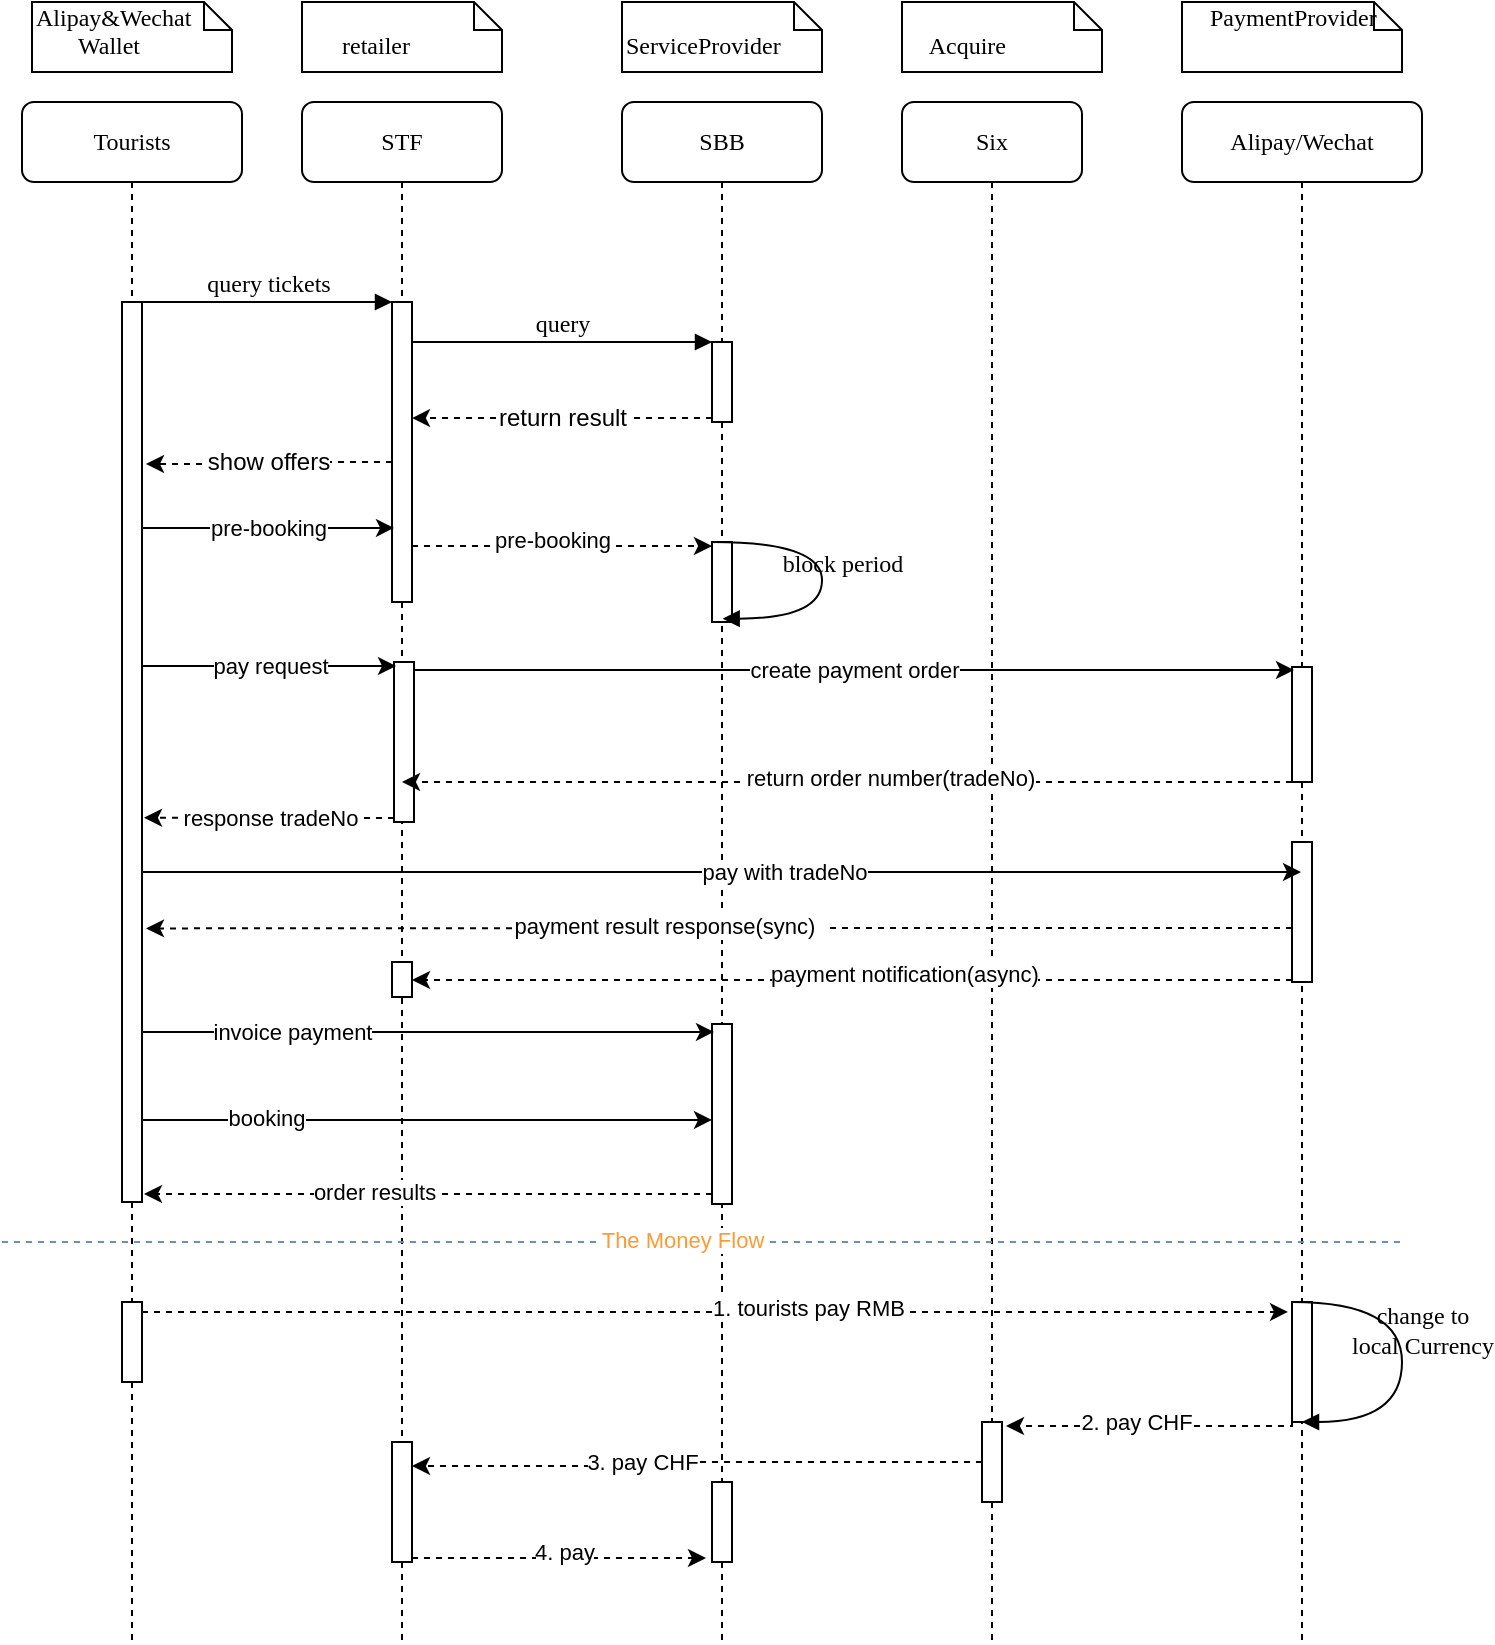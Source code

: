 <mxfile version="12.9.13" type="github">
  <diagram name="Page-1" id="13e1069c-82ec-6db2-03f1-153e76fe0fe0">
    <mxGraphModel dx="2066" dy="1122" grid="1" gridSize="10" guides="1" tooltips="1" connect="1" arrows="1" fold="1" page="1" pageScale="1" pageWidth="1100" pageHeight="850" background="#ffffff" math="0" shadow="0">
      <root>
        <mxCell id="0" />
        <mxCell id="1" parent="0" />
        <mxCell id="7baba1c4bc27f4b0-2" value="STF" style="shape=umlLifeline;perimeter=lifelinePerimeter;whiteSpace=wrap;html=1;container=1;collapsible=0;recursiveResize=0;outlineConnect=0;rounded=1;shadow=0;comic=0;labelBackgroundColor=none;strokeWidth=1;fontFamily=Verdana;fontSize=12;align=center;" parent="1" vertex="1">
          <mxGeometry x="240" y="80" width="100" height="770" as="geometry" />
        </mxCell>
        <mxCell id="7baba1c4bc27f4b0-10" value="" style="html=1;points=[];perimeter=orthogonalPerimeter;rounded=0;shadow=0;comic=0;labelBackgroundColor=none;strokeWidth=1;fontFamily=Verdana;fontSize=12;align=center;" parent="7baba1c4bc27f4b0-2" vertex="1">
          <mxGeometry x="45" y="100" width="10" height="150" as="geometry" />
        </mxCell>
        <mxCell id="MXNp8doz9g4JOgykyrta-18" value="" style="html=1;points=[];perimeter=orthogonalPerimeter;rounded=0;shadow=0;comic=0;labelBackgroundColor=none;strokeWidth=1;fontFamily=Verdana;fontSize=12;align=center;" parent="7baba1c4bc27f4b0-2" vertex="1">
          <mxGeometry x="45" y="670" width="10" height="60" as="geometry" />
        </mxCell>
        <mxCell id="wP7pWL4S9myETAtf0YC0-2" value="" style="html=1;points=[];perimeter=orthogonalPerimeter;rounded=0;shadow=0;comic=0;labelBackgroundColor=none;strokeWidth=1;fontFamily=Verdana;fontSize=12;align=center;" vertex="1" parent="7baba1c4bc27f4b0-2">
          <mxGeometry x="46" y="280" width="10" height="80" as="geometry" />
        </mxCell>
        <mxCell id="wP7pWL4S9myETAtf0YC0-34" value="" style="html=1;points=[];perimeter=orthogonalPerimeter;rounded=0;shadow=0;comic=0;labelBackgroundColor=none;strokeWidth=1;fontFamily=Verdana;fontSize=12;align=center;" vertex="1" parent="7baba1c4bc27f4b0-2">
          <mxGeometry x="45" y="430" width="10" height="17.5" as="geometry" />
        </mxCell>
        <mxCell id="7baba1c4bc27f4b0-3" value="SBB" style="shape=umlLifeline;perimeter=lifelinePerimeter;whiteSpace=wrap;html=1;container=1;collapsible=0;recursiveResize=0;outlineConnect=0;rounded=1;shadow=0;comic=0;labelBackgroundColor=none;strokeWidth=1;fontFamily=Verdana;fontSize=12;align=center;" parent="1" vertex="1">
          <mxGeometry x="400" y="80" width="100" height="770" as="geometry" />
        </mxCell>
        <mxCell id="7baba1c4bc27f4b0-13" value="" style="html=1;points=[];perimeter=orthogonalPerimeter;rounded=0;shadow=0;comic=0;labelBackgroundColor=none;strokeWidth=1;fontFamily=Verdana;fontSize=12;align=center;" parent="7baba1c4bc27f4b0-3" vertex="1">
          <mxGeometry x="45" y="120" width="10" height="40" as="geometry" />
        </mxCell>
        <mxCell id="PMj7mMXIZFLnY1z-UeWY-13" value="" style="html=1;points=[];perimeter=orthogonalPerimeter;rounded=0;shadow=0;comic=0;labelBackgroundColor=none;strokeWidth=1;fontFamily=Verdana;fontSize=12;align=center;" parent="7baba1c4bc27f4b0-3" vertex="1">
          <mxGeometry x="45" y="220" width="10" height="40" as="geometry" />
        </mxCell>
        <mxCell id="7baba1c4bc27f4b0-22" value="" style="html=1;points=[];perimeter=orthogonalPerimeter;rounded=0;shadow=0;comic=0;labelBackgroundColor=none;strokeWidth=1;fontFamily=Verdana;fontSize=12;align=center;" parent="7baba1c4bc27f4b0-3" vertex="1">
          <mxGeometry x="45" y="461" width="10" height="90" as="geometry" />
        </mxCell>
        <mxCell id="MXNp8doz9g4JOgykyrta-33" value="" style="html=1;points=[];perimeter=orthogonalPerimeter;rounded=0;shadow=0;comic=0;labelBackgroundColor=none;strokeWidth=1;fontFamily=Verdana;fontSize=12;align=center;" parent="7baba1c4bc27f4b0-3" vertex="1">
          <mxGeometry x="45" y="690" width="10" height="40" as="geometry" />
        </mxCell>
        <mxCell id="7baba1c4bc27f4b0-4" value="Six" style="shape=umlLifeline;perimeter=lifelinePerimeter;whiteSpace=wrap;html=1;container=1;collapsible=0;recursiveResize=0;outlineConnect=0;rounded=1;shadow=0;comic=0;labelBackgroundColor=none;strokeWidth=1;fontFamily=Verdana;fontSize=12;align=center;" parent="1" vertex="1">
          <mxGeometry x="540" y="80" width="90" height="770" as="geometry" />
        </mxCell>
        <mxCell id="MXNp8doz9g4JOgykyrta-28" value="" style="html=1;points=[];perimeter=orthogonalPerimeter;rounded=0;shadow=0;comic=0;labelBackgroundColor=none;strokeWidth=1;fontFamily=Verdana;fontSize=12;align=center;" parent="7baba1c4bc27f4b0-4" vertex="1">
          <mxGeometry x="40" y="660" width="10" height="40" as="geometry" />
        </mxCell>
        <mxCell id="7baba1c4bc27f4b0-5" value="Alipay/Wechat" style="shape=umlLifeline;perimeter=lifelinePerimeter;whiteSpace=wrap;html=1;container=1;collapsible=0;recursiveResize=0;outlineConnect=0;rounded=1;shadow=0;comic=0;labelBackgroundColor=none;strokeWidth=1;fontFamily=Verdana;fontSize=12;align=center;" parent="1" vertex="1">
          <mxGeometry x="680" y="80" width="120" height="770" as="geometry" />
        </mxCell>
        <mxCell id="7baba1c4bc27f4b0-19" value="" style="html=1;points=[];perimeter=orthogonalPerimeter;rounded=0;shadow=0;comic=0;labelBackgroundColor=none;strokeWidth=1;fontFamily=Verdana;fontSize=12;align=center;" parent="7baba1c4bc27f4b0-5" vertex="1">
          <mxGeometry x="55" y="282.5" width="10" height="57.5" as="geometry" />
        </mxCell>
        <mxCell id="MXNp8doz9g4JOgykyrta-20" value="" style="html=1;points=[];perimeter=orthogonalPerimeter;rounded=0;shadow=0;comic=0;labelBackgroundColor=none;strokeWidth=1;fontFamily=Verdana;fontSize=12;align=center;" parent="7baba1c4bc27f4b0-5" vertex="1">
          <mxGeometry x="55" y="600" width="10" height="60" as="geometry" />
        </mxCell>
        <mxCell id="wP7pWL4S9myETAtf0YC0-25" value="" style="html=1;points=[];perimeter=orthogonalPerimeter;rounded=0;shadow=0;comic=0;labelBackgroundColor=none;strokeWidth=1;fontFamily=Verdana;fontSize=12;align=center;" vertex="1" parent="7baba1c4bc27f4b0-5">
          <mxGeometry x="55" y="370" width="10" height="70" as="geometry" />
        </mxCell>
        <mxCell id="7baba1c4bc27f4b0-8" value="Tourists" style="shape=umlLifeline;perimeter=lifelinePerimeter;whiteSpace=wrap;html=1;container=1;collapsible=0;recursiveResize=0;outlineConnect=0;rounded=1;shadow=0;comic=0;labelBackgroundColor=none;strokeWidth=1;fontFamily=Verdana;fontSize=12;align=center;" parent="1" vertex="1">
          <mxGeometry x="100" y="80" width="110" height="770" as="geometry" />
        </mxCell>
        <mxCell id="7baba1c4bc27f4b0-9" value="" style="html=1;points=[];perimeter=orthogonalPerimeter;rounded=0;shadow=0;comic=0;labelBackgroundColor=none;strokeWidth=1;fontFamily=Verdana;fontSize=12;align=center;" parent="7baba1c4bc27f4b0-8" vertex="1">
          <mxGeometry x="50" y="100" width="10" height="450" as="geometry" />
        </mxCell>
        <mxCell id="7baba1c4bc27f4b0-37" value="" style="html=1;points=[];perimeter=orthogonalPerimeter;rounded=0;shadow=0;comic=0;labelBackgroundColor=none;strokeWidth=1;fontFamily=Verdana;fontSize=12;align=center;" parent="7baba1c4bc27f4b0-8" vertex="1">
          <mxGeometry x="50" y="600" width="10" height="40" as="geometry" />
        </mxCell>
        <mxCell id="7baba1c4bc27f4b0-11" value="query tickets" style="html=1;verticalAlign=bottom;endArrow=block;entryX=0;entryY=0;labelBackgroundColor=none;fontFamily=Verdana;fontSize=12;edgeStyle=elbowEdgeStyle;elbow=vertical;" parent="1" source="7baba1c4bc27f4b0-9" target="7baba1c4bc27f4b0-10" edge="1">
          <mxGeometry relative="1" as="geometry">
            <mxPoint x="220" y="190" as="sourcePoint" />
          </mxGeometry>
        </mxCell>
        <mxCell id="7baba1c4bc27f4b0-14" value="query" style="html=1;verticalAlign=bottom;endArrow=block;entryX=0;entryY=0;labelBackgroundColor=none;fontFamily=Verdana;fontSize=12;edgeStyle=elbowEdgeStyle;elbow=vertical;" parent="1" source="7baba1c4bc27f4b0-10" target="7baba1c4bc27f4b0-13" edge="1">
          <mxGeometry relative="1" as="geometry">
            <mxPoint x="370" y="200" as="sourcePoint" />
          </mxGeometry>
        </mxCell>
        <mxCell id="7baba1c4bc27f4b0-45" value="&amp;nbsp;&lt;br&gt;&amp;nbsp; &amp;nbsp; &amp;nbsp; retailer" style="shape=note;whiteSpace=wrap;html=1;size=14;verticalAlign=top;align=left;spacingTop=-6;rounded=0;shadow=0;comic=0;labelBackgroundColor=none;strokeWidth=1;fontFamily=Verdana;fontSize=12" parent="1" vertex="1">
          <mxGeometry x="240" y="30" width="100" height="35" as="geometry" />
        </mxCell>
        <mxCell id="7baba1c4bc27f4b0-46" value="&lt;br&gt;&amp;nbsp; &amp;nbsp; Acquire" style="shape=note;whiteSpace=wrap;html=1;size=14;verticalAlign=top;align=left;spacingTop=-6;rounded=0;shadow=0;comic=0;labelBackgroundColor=none;strokeWidth=1;fontFamily=Verdana;fontSize=12" parent="1" vertex="1">
          <mxGeometry x="540" y="30" width="100" height="35" as="geometry" />
        </mxCell>
        <mxCell id="PMj7mMXIZFLnY1z-UeWY-1" value="Alipay&amp;amp;Wechat&lt;br&gt;&amp;nbsp; &amp;nbsp; &amp;nbsp; &amp;nbsp;Wallet" style="shape=note;whiteSpace=wrap;html=1;size=14;verticalAlign=top;align=left;spacingTop=-6;rounded=0;shadow=0;comic=0;labelBackgroundColor=none;strokeWidth=1;fontFamily=Verdana;fontSize=12" parent="1" vertex="1">
          <mxGeometry x="105" y="30" width="100" height="35" as="geometry" />
        </mxCell>
        <mxCell id="PMj7mMXIZFLnY1z-UeWY-11" value="&lt;br&gt;ServiceProvider" style="shape=note;whiteSpace=wrap;html=1;size=14;verticalAlign=top;align=left;spacingTop=-6;rounded=0;shadow=0;comic=0;labelBackgroundColor=none;strokeWidth=1;fontFamily=Verdana;fontSize=12" parent="1" vertex="1">
          <mxGeometry x="400" y="30" width="100" height="35" as="geometry" />
        </mxCell>
        <mxCell id="PMj7mMXIZFLnY1z-UeWY-12" value="&amp;nbsp; &amp;nbsp; PaymentProvider" style="shape=note;whiteSpace=wrap;html=1;size=14;verticalAlign=top;align=left;spacingTop=-6;rounded=0;shadow=0;comic=0;labelBackgroundColor=none;strokeWidth=1;fontFamily=Verdana;fontSize=12" parent="1" vertex="1">
          <mxGeometry x="680" y="30" width="110" height="35" as="geometry" />
        </mxCell>
        <mxCell id="PMj7mMXIZFLnY1z-UeWY-16" value="block period" style="html=1;verticalAlign=bottom;endArrow=block;labelBackgroundColor=none;fontFamily=Verdana;fontSize=12;elbow=vertical;edgeStyle=orthogonalEdgeStyle;curved=1;entryX=1;entryY=0.286;entryPerimeter=0;exitX=1.038;exitY=0.345;exitPerimeter=0;" parent="1" edge="1">
          <mxGeometry x="0.047" y="10" relative="1" as="geometry">
            <mxPoint x="445.333" y="300" as="sourcePoint" />
            <mxPoint x="450.333" y="338.333" as="targetPoint" />
            <Array as="points">
              <mxPoint x="500" y="300" />
              <mxPoint x="500" y="338" />
            </Array>
            <mxPoint as="offset" />
          </mxGeometry>
        </mxCell>
        <mxCell id="MXNp8doz9g4JOgykyrta-7" style="edgeStyle=orthogonalEdgeStyle;rounded=0;orthogonalLoop=1;jettySize=auto;html=1;entryX=0.1;entryY=0.044;entryDx=0;entryDy=0;entryPerimeter=0;" parent="1" target="7baba1c4bc27f4b0-22" edge="1">
          <mxGeometry relative="1" as="geometry">
            <Array as="points">
              <mxPoint x="160" y="545" />
            </Array>
            <mxPoint x="160" y="529" as="sourcePoint" />
          </mxGeometry>
        </mxCell>
        <mxCell id="MXNp8doz9g4JOgykyrta-8" value="invoice payment" style="edgeLabel;html=1;align=center;verticalAlign=middle;resizable=0;points=[];" parent="MXNp8doz9g4JOgykyrta-7" vertex="1" connectable="0">
          <mxGeometry x="-0.402" relative="1" as="geometry">
            <mxPoint as="offset" />
          </mxGeometry>
        </mxCell>
        <mxCell id="MXNp8doz9g4JOgykyrta-9" style="edgeStyle=orthogonalEdgeStyle;rounded=0;orthogonalLoop=1;jettySize=auto;html=1;entryX=0;entryY=0.533;entryDx=0;entryDy=0;entryPerimeter=0;" parent="1" target="7baba1c4bc27f4b0-22" edge="1">
          <mxGeometry relative="1" as="geometry">
            <Array as="points">
              <mxPoint x="160" y="589" />
            </Array>
            <mxPoint x="160" y="573" as="sourcePoint" />
          </mxGeometry>
        </mxCell>
        <mxCell id="MXNp8doz9g4JOgykyrta-10" value="booking" style="edgeLabel;html=1;align=center;verticalAlign=middle;resizable=0;points=[];" parent="MXNp8doz9g4JOgykyrta-9" vertex="1" connectable="0">
          <mxGeometry x="-0.483" y="1" relative="1" as="geometry">
            <mxPoint as="offset" />
          </mxGeometry>
        </mxCell>
        <mxCell id="MXNp8doz9g4JOgykyrta-16" value="" style="endArrow=none;dashed=1;html=1;fillColor=#dae8fc;strokeColor=#6c8ebf;" parent="1" edge="1">
          <mxGeometry width="50" height="50" relative="1" as="geometry">
            <mxPoint x="90" y="650" as="sourcePoint" />
            <mxPoint x="790" y="650" as="targetPoint" />
          </mxGeometry>
        </mxCell>
        <mxCell id="MXNp8doz9g4JOgykyrta-17" value="&lt;font color=&quot;#ff9933&quot;&gt;The Money Flow&lt;/font&gt;" style="edgeLabel;html=1;align=center;verticalAlign=middle;resizable=0;points=[];" parent="MXNp8doz9g4JOgykyrta-16" vertex="1" connectable="0">
          <mxGeometry x="-0.03" y="1" relative="1" as="geometry">
            <mxPoint as="offset" />
          </mxGeometry>
        </mxCell>
        <mxCell id="MXNp8doz9g4JOgykyrta-25" value="change to &lt;br&gt;local Currency" style="html=1;verticalAlign=bottom;endArrow=block;labelBackgroundColor=none;fontFamily=Verdana;fontSize=12;elbow=vertical;edgeStyle=orthogonalEdgeStyle;curved=1;exitX=1.038;exitY=0.345;exitPerimeter=0;" parent="1" edge="1">
          <mxGeometry x="0.047" y="10" relative="1" as="geometry">
            <mxPoint x="735.333" y="680" as="sourcePoint" />
            <mxPoint x="740" y="740" as="targetPoint" />
            <Array as="points">
              <mxPoint x="790" y="680" />
              <mxPoint x="790" y="740" />
            </Array>
            <mxPoint as="offset" />
          </mxGeometry>
        </mxCell>
        <mxCell id="MXNp8doz9g4JOgykyrta-26" style="edgeStyle=orthogonalEdgeStyle;rounded=0;orthogonalLoop=1;jettySize=auto;html=1;entryX=-0.2;entryY=0.083;entryDx=0;entryDy=0;entryPerimeter=0;dashed=1;" parent="1" source="7baba1c4bc27f4b0-37" target="MXNp8doz9g4JOgykyrta-20" edge="1">
          <mxGeometry relative="1" as="geometry">
            <Array as="points">
              <mxPoint x="300" y="685" />
              <mxPoint x="300" y="685" />
            </Array>
          </mxGeometry>
        </mxCell>
        <mxCell id="MXNp8doz9g4JOgykyrta-27" value="1. tourists pay RMB" style="edgeLabel;html=1;align=center;verticalAlign=middle;resizable=0;points=[];" parent="MXNp8doz9g4JOgykyrta-26" vertex="1" connectable="0">
          <mxGeometry x="0.162" y="2" relative="1" as="geometry">
            <mxPoint as="offset" />
          </mxGeometry>
        </mxCell>
        <mxCell id="MXNp8doz9g4JOgykyrta-29" style="edgeStyle=orthogonalEdgeStyle;rounded=0;orthogonalLoop=1;jettySize=auto;html=1;entryX=1.2;entryY=0.05;entryDx=0;entryDy=0;entryPerimeter=0;dashed=1;" parent="1" source="MXNp8doz9g4JOgykyrta-20" target="MXNp8doz9g4JOgykyrta-28" edge="1">
          <mxGeometry relative="1" as="geometry">
            <Array as="points">
              <mxPoint x="735" y="742" />
            </Array>
          </mxGeometry>
        </mxCell>
        <mxCell id="MXNp8doz9g4JOgykyrta-30" value="2. pay CHF" style="edgeLabel;html=1;align=center;verticalAlign=middle;resizable=0;points=[];" parent="MXNp8doz9g4JOgykyrta-29" vertex="1" connectable="0">
          <mxGeometry x="0.452" y="-2" relative="1" as="geometry">
            <mxPoint x="25" as="offset" />
          </mxGeometry>
        </mxCell>
        <mxCell id="MXNp8doz9g4JOgykyrta-31" style="edgeStyle=orthogonalEdgeStyle;rounded=0;orthogonalLoop=1;jettySize=auto;html=1;entryX=1;entryY=0.2;entryDx=0;entryDy=0;entryPerimeter=0;dashed=1;" parent="1" source="MXNp8doz9g4JOgykyrta-28" target="MXNp8doz9g4JOgykyrta-18" edge="1">
          <mxGeometry relative="1" as="geometry">
            <Array as="points">
              <mxPoint x="438" y="760" />
              <mxPoint x="438" y="762" />
            </Array>
          </mxGeometry>
        </mxCell>
        <mxCell id="MXNp8doz9g4JOgykyrta-32" value="3. pay CHF" style="edgeLabel;html=1;align=center;verticalAlign=middle;resizable=0;points=[];" parent="MXNp8doz9g4JOgykyrta-31" vertex="1" connectable="0">
          <mxGeometry x="0.087" y="2" relative="1" as="geometry">
            <mxPoint x="-16" y="-4" as="offset" />
          </mxGeometry>
        </mxCell>
        <mxCell id="MXNp8doz9g4JOgykyrta-36" style="edgeStyle=orthogonalEdgeStyle;rounded=0;orthogonalLoop=1;jettySize=auto;html=1;entryX=-0.3;entryY=0.95;entryDx=0;entryDy=0;entryPerimeter=0;dashed=1;" parent="1" source="MXNp8doz9g4JOgykyrta-18" target="MXNp8doz9g4JOgykyrta-33" edge="1">
          <mxGeometry relative="1" as="geometry">
            <Array as="points">
              <mxPoint x="290" y="808" />
            </Array>
          </mxGeometry>
        </mxCell>
        <mxCell id="MXNp8doz9g4JOgykyrta-38" value="4. pay" style="edgeLabel;html=1;align=center;verticalAlign=middle;resizable=0;points=[];" parent="MXNp8doz9g4JOgykyrta-36" vertex="1" connectable="0">
          <mxGeometry x="0.028" y="3" relative="1" as="geometry">
            <mxPoint as="offset" />
          </mxGeometry>
        </mxCell>
        <mxCell id="wP7pWL4S9myETAtf0YC0-14" style="edgeStyle=orthogonalEdgeStyle;rounded=0;orthogonalLoop=1;jettySize=auto;html=1;dashed=1;entryX=0.4;entryY=0.75;entryDx=0;entryDy=0;entryPerimeter=0;" edge="1" parent="1" source="7baba1c4bc27f4b0-19" target="wP7pWL4S9myETAtf0YC0-2">
          <mxGeometry relative="1" as="geometry">
            <mxPoint x="340" y="420" as="targetPoint" />
            <Array as="points">
              <mxPoint x="620" y="420" />
              <mxPoint x="620" y="420" />
            </Array>
          </mxGeometry>
        </mxCell>
        <mxCell id="wP7pWL4S9myETAtf0YC0-15" value="return order number(tradeNo)" style="edgeLabel;html=1;align=center;verticalAlign=middle;resizable=0;points=[];" vertex="1" connectable="0" parent="wP7pWL4S9myETAtf0YC0-14">
          <mxGeometry x="-0.094" y="-2" relative="1" as="geometry">
            <mxPoint as="offset" />
          </mxGeometry>
        </mxCell>
        <mxCell id="wP7pWL4S9myETAtf0YC0-22" value="pay request" style="edgeStyle=orthogonalEdgeStyle;rounded=0;orthogonalLoop=1;jettySize=auto;html=1;entryX=0.1;entryY=0.025;entryDx=0;entryDy=0;entryPerimeter=0;" edge="1" parent="1" source="7baba1c4bc27f4b0-9" target="wP7pWL4S9myETAtf0YC0-2">
          <mxGeometry relative="1" as="geometry">
            <Array as="points">
              <mxPoint x="190" y="362" />
              <mxPoint x="190" y="362" />
            </Array>
          </mxGeometry>
        </mxCell>
        <mxCell id="wP7pWL4S9myETAtf0YC0-24" value="create payment order" style="edgeStyle=orthogonalEdgeStyle;rounded=0;orthogonalLoop=1;jettySize=auto;html=1;entryX=0.1;entryY=0.026;entryDx=0;entryDy=0;entryPerimeter=0;" edge="1" parent="1" source="wP7pWL4S9myETAtf0YC0-2" target="7baba1c4bc27f4b0-19">
          <mxGeometry relative="1" as="geometry">
            <Array as="points">
              <mxPoint x="400" y="364" />
              <mxPoint x="400" y="364" />
            </Array>
          </mxGeometry>
        </mxCell>
        <mxCell id="wP7pWL4S9myETAtf0YC0-29" style="edgeStyle=orthogonalEdgeStyle;rounded=0;orthogonalLoop=1;jettySize=auto;html=1;" edge="1" parent="1" source="7baba1c4bc27f4b0-9" target="7baba1c4bc27f4b0-5">
          <mxGeometry relative="1" as="geometry">
            <Array as="points">
              <mxPoint x="290" y="465" />
              <mxPoint x="290" y="465" />
            </Array>
          </mxGeometry>
        </mxCell>
        <mxCell id="wP7pWL4S9myETAtf0YC0-30" value="pay with tradeNo" style="edgeLabel;html=1;align=center;verticalAlign=middle;resizable=0;points=[];" vertex="1" connectable="0" parent="wP7pWL4S9myETAtf0YC0-29">
          <mxGeometry x="0.108" relative="1" as="geometry">
            <mxPoint as="offset" />
          </mxGeometry>
        </mxCell>
        <mxCell id="wP7pWL4S9myETAtf0YC0-37" style="edgeStyle=orthogonalEdgeStyle;rounded=0;orthogonalLoop=1;jettySize=auto;html=1;entryX=1.1;entryY=0.991;entryDx=0;entryDy=0;entryPerimeter=0;dashed=1;" edge="1" parent="1" source="7baba1c4bc27f4b0-22" target="7baba1c4bc27f4b0-9">
          <mxGeometry relative="1" as="geometry">
            <Array as="points">
              <mxPoint x="370" y="626" />
              <mxPoint x="370" y="626" />
            </Array>
          </mxGeometry>
        </mxCell>
        <mxCell id="wP7pWL4S9myETAtf0YC0-38" value="order results" style="edgeLabel;html=1;align=center;verticalAlign=middle;resizable=0;points=[];" vertex="1" connectable="0" parent="wP7pWL4S9myETAtf0YC0-37">
          <mxGeometry x="0.19" y="-1" relative="1" as="geometry">
            <mxPoint as="offset" />
          </mxGeometry>
        </mxCell>
        <mxCell id="wP7pWL4S9myETAtf0YC0-41" style="edgeStyle=orthogonalEdgeStyle;rounded=0;orthogonalLoop=1;jettySize=auto;html=1;dashed=1;" edge="1" parent="1" source="wP7pWL4S9myETAtf0YC0-25" target="wP7pWL4S9myETAtf0YC0-34">
          <mxGeometry relative="1" as="geometry">
            <Array as="points">
              <mxPoint x="630" y="519" />
              <mxPoint x="630" y="519" />
            </Array>
          </mxGeometry>
        </mxCell>
        <mxCell id="wP7pWL4S9myETAtf0YC0-42" value="payment notification(async)" style="edgeLabel;html=1;align=center;verticalAlign=middle;resizable=0;points=[];" vertex="1" connectable="0" parent="wP7pWL4S9myETAtf0YC0-41">
          <mxGeometry x="-0.118" y="-3" relative="1" as="geometry">
            <mxPoint as="offset" />
          </mxGeometry>
        </mxCell>
        <mxCell id="wP7pWL4S9myETAtf0YC0-43" value="response tradeNo" style="edgeStyle=orthogonalEdgeStyle;rounded=0;orthogonalLoop=1;jettySize=auto;html=1;entryX=1.1;entryY=0.573;entryDx=0;entryDy=0;entryPerimeter=0;dashed=1;" edge="1" parent="1" source="wP7pWL4S9myETAtf0YC0-2" target="7baba1c4bc27f4b0-9">
          <mxGeometry relative="1" as="geometry">
            <Array as="points">
              <mxPoint x="260" y="438" />
              <mxPoint x="260" y="438" />
            </Array>
          </mxGeometry>
        </mxCell>
        <mxCell id="wP7pWL4S9myETAtf0YC0-46" value="&lt;span style=&quot;font-size: 12px&quot;&gt;show offers&lt;/span&gt;" style="edgeStyle=orthogonalEdgeStyle;rounded=0;orthogonalLoop=1;jettySize=auto;html=1;entryX=1.2;entryY=0.18;entryDx=0;entryDy=0;entryPerimeter=0;dashed=1;" edge="1" parent="1" source="7baba1c4bc27f4b0-10" target="7baba1c4bc27f4b0-9">
          <mxGeometry relative="1" as="geometry">
            <Array as="points">
              <mxPoint x="223" y="260" />
              <mxPoint x="223" y="261" />
            </Array>
          </mxGeometry>
        </mxCell>
        <mxCell id="wP7pWL4S9myETAtf0YC0-48" value="pre-booking" style="edgeStyle=orthogonalEdgeStyle;rounded=0;orthogonalLoop=1;jettySize=auto;html=1;entryX=0.1;entryY=0.753;entryDx=0;entryDy=0;entryPerimeter=0;" edge="1" parent="1" source="7baba1c4bc27f4b0-9" target="7baba1c4bc27f4b0-10">
          <mxGeometry relative="1" as="geometry">
            <Array as="points">
              <mxPoint x="220" y="293" />
              <mxPoint x="220" y="293" />
            </Array>
          </mxGeometry>
        </mxCell>
        <mxCell id="wP7pWL4S9myETAtf0YC0-49" value="&lt;span style=&quot;font-size: 12px&quot;&gt;return result&lt;/span&gt;" style="edgeStyle=orthogonalEdgeStyle;rounded=0;orthogonalLoop=1;jettySize=auto;html=1;entryX=1;entryY=0.387;entryDx=0;entryDy=0;entryPerimeter=0;dashed=1;" edge="1" parent="1" source="7baba1c4bc27f4b0-13" target="7baba1c4bc27f4b0-10">
          <mxGeometry relative="1" as="geometry">
            <Array as="points">
              <mxPoint x="410" y="238" />
              <mxPoint x="410" y="238" />
            </Array>
          </mxGeometry>
        </mxCell>
        <mxCell id="wP7pWL4S9myETAtf0YC0-50" style="edgeStyle=orthogonalEdgeStyle;rounded=0;orthogonalLoop=1;jettySize=auto;html=1;entryX=0;entryY=0.05;entryDx=0;entryDy=0;entryPerimeter=0;dashed=1;" edge="1" parent="1" source="7baba1c4bc27f4b0-10" target="PMj7mMXIZFLnY1z-UeWY-13">
          <mxGeometry relative="1" as="geometry">
            <Array as="points">
              <mxPoint x="340" y="302" />
              <mxPoint x="340" y="302" />
            </Array>
          </mxGeometry>
        </mxCell>
        <mxCell id="wP7pWL4S9myETAtf0YC0-51" value="pre-booking" style="edgeLabel;html=1;align=center;verticalAlign=middle;resizable=0;points=[];" vertex="1" connectable="0" parent="wP7pWL4S9myETAtf0YC0-50">
          <mxGeometry x="-0.067" y="3" relative="1" as="geometry">
            <mxPoint as="offset" />
          </mxGeometry>
        </mxCell>
        <mxCell id="wP7pWL4S9myETAtf0YC0-52" style="edgeStyle=orthogonalEdgeStyle;rounded=0;orthogonalLoop=1;jettySize=auto;html=1;entryX=1.2;entryY=0.696;entryDx=0;entryDy=0;entryPerimeter=0;dashed=1;" edge="1" parent="1" source="wP7pWL4S9myETAtf0YC0-25" target="7baba1c4bc27f4b0-9">
          <mxGeometry relative="1" as="geometry">
            <Array as="points">
              <mxPoint x="590" y="493" />
              <mxPoint x="590" y="493" />
            </Array>
          </mxGeometry>
        </mxCell>
        <mxCell id="wP7pWL4S9myETAtf0YC0-53" value="payment result response(sync)&amp;nbsp;&amp;nbsp;" style="edgeLabel;html=1;align=center;verticalAlign=middle;resizable=0;points=[];" vertex="1" connectable="0" parent="wP7pWL4S9myETAtf0YC0-52">
          <mxGeometry x="0.086" y="-1" relative="1" as="geometry">
            <mxPoint as="offset" />
          </mxGeometry>
        </mxCell>
      </root>
    </mxGraphModel>
  </diagram>
</mxfile>
